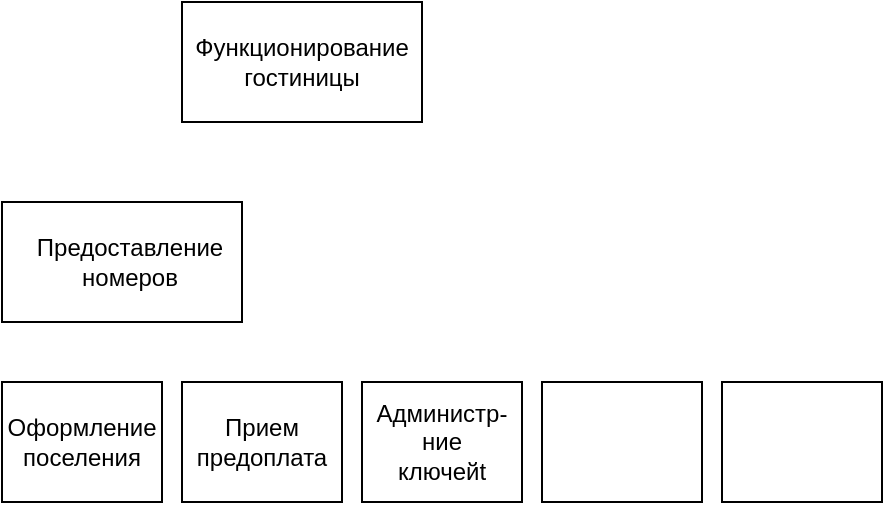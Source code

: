 <mxfile version="20.7.4" type="github">
  <diagram id="_jQD80-DWVcdqU01o05o" name="Страница 1">
    <mxGraphModel dx="835" dy="783" grid="1" gridSize="10" guides="1" tooltips="1" connect="1" arrows="1" fold="1" page="1" pageScale="1" pageWidth="827" pageHeight="1169" math="0" shadow="0">
      <root>
        <mxCell id="0" />
        <mxCell id="1" parent="0" />
        <mxCell id="lRXsPksvzIz9v0DyNmko-1" value="" style="rounded=0;whiteSpace=wrap;html=1;" vertex="1" parent="1">
          <mxGeometry x="410" y="220" width="120" height="60" as="geometry" />
        </mxCell>
        <mxCell id="lRXsPksvzIz9v0DyNmko-2" value="Функционирование гостиницы" style="text;strokeColor=none;align=center;fillColor=none;html=1;verticalAlign=middle;whiteSpace=wrap;rounded=0;" vertex="1" parent="1">
          <mxGeometry x="440" y="235" width="60" height="30" as="geometry" />
        </mxCell>
        <mxCell id="lRXsPksvzIz9v0DyNmko-3" value="" style="rounded=0;whiteSpace=wrap;html=1;" vertex="1" parent="1">
          <mxGeometry x="320" y="320" width="120" height="60" as="geometry" />
        </mxCell>
        <mxCell id="lRXsPksvzIz9v0DyNmko-4" value="Предоставление номеров" style="text;strokeColor=none;align=center;fillColor=none;html=1;verticalAlign=middle;whiteSpace=wrap;rounded=0;" vertex="1" parent="1">
          <mxGeometry x="354" y="335" width="60" height="30" as="geometry" />
        </mxCell>
        <mxCell id="lRXsPksvzIz9v0DyNmko-6" value="" style="rounded=0;whiteSpace=wrap;html=1;" vertex="1" parent="1">
          <mxGeometry x="320" y="410" width="80" height="60" as="geometry" />
        </mxCell>
        <mxCell id="lRXsPksvzIz9v0DyNmko-7" value="Оформление поселения" style="text;strokeColor=none;align=center;fillColor=none;html=1;verticalAlign=middle;whiteSpace=wrap;rounded=0;" vertex="1" parent="1">
          <mxGeometry x="330" y="425" width="60" height="30" as="geometry" />
        </mxCell>
        <mxCell id="lRXsPksvzIz9v0DyNmko-8" value="" style="rounded=0;whiteSpace=wrap;html=1;" vertex="1" parent="1">
          <mxGeometry x="410" y="410" width="80" height="60" as="geometry" />
        </mxCell>
        <mxCell id="lRXsPksvzIz9v0DyNmko-9" value="" style="rounded=0;whiteSpace=wrap;html=1;" vertex="1" parent="1">
          <mxGeometry x="500" y="410" width="80" height="60" as="geometry" />
        </mxCell>
        <mxCell id="lRXsPksvzIz9v0DyNmko-10" value="" style="rounded=0;whiteSpace=wrap;html=1;" vertex="1" parent="1">
          <mxGeometry x="590" y="410" width="80" height="60" as="geometry" />
        </mxCell>
        <mxCell id="lRXsPksvzIz9v0DyNmko-11" value="" style="rounded=0;whiteSpace=wrap;html=1;" vertex="1" parent="1">
          <mxGeometry x="680" y="410" width="80" height="60" as="geometry" />
        </mxCell>
        <mxCell id="lRXsPksvzIz9v0DyNmko-12" value="Прием предоплата" style="text;strokeColor=none;align=center;fillColor=none;html=1;verticalAlign=middle;whiteSpace=wrap;rounded=0;" vertex="1" parent="1">
          <mxGeometry x="420" y="425" width="60" height="30" as="geometry" />
        </mxCell>
        <mxCell id="lRXsPksvzIz9v0DyNmko-13" value="Администр-ние ключейt" style="text;strokeColor=none;align=center;fillColor=none;html=1;verticalAlign=middle;whiteSpace=wrap;rounded=0;" vertex="1" parent="1">
          <mxGeometry x="510" y="425" width="60" height="30" as="geometry" />
        </mxCell>
      </root>
    </mxGraphModel>
  </diagram>
</mxfile>
